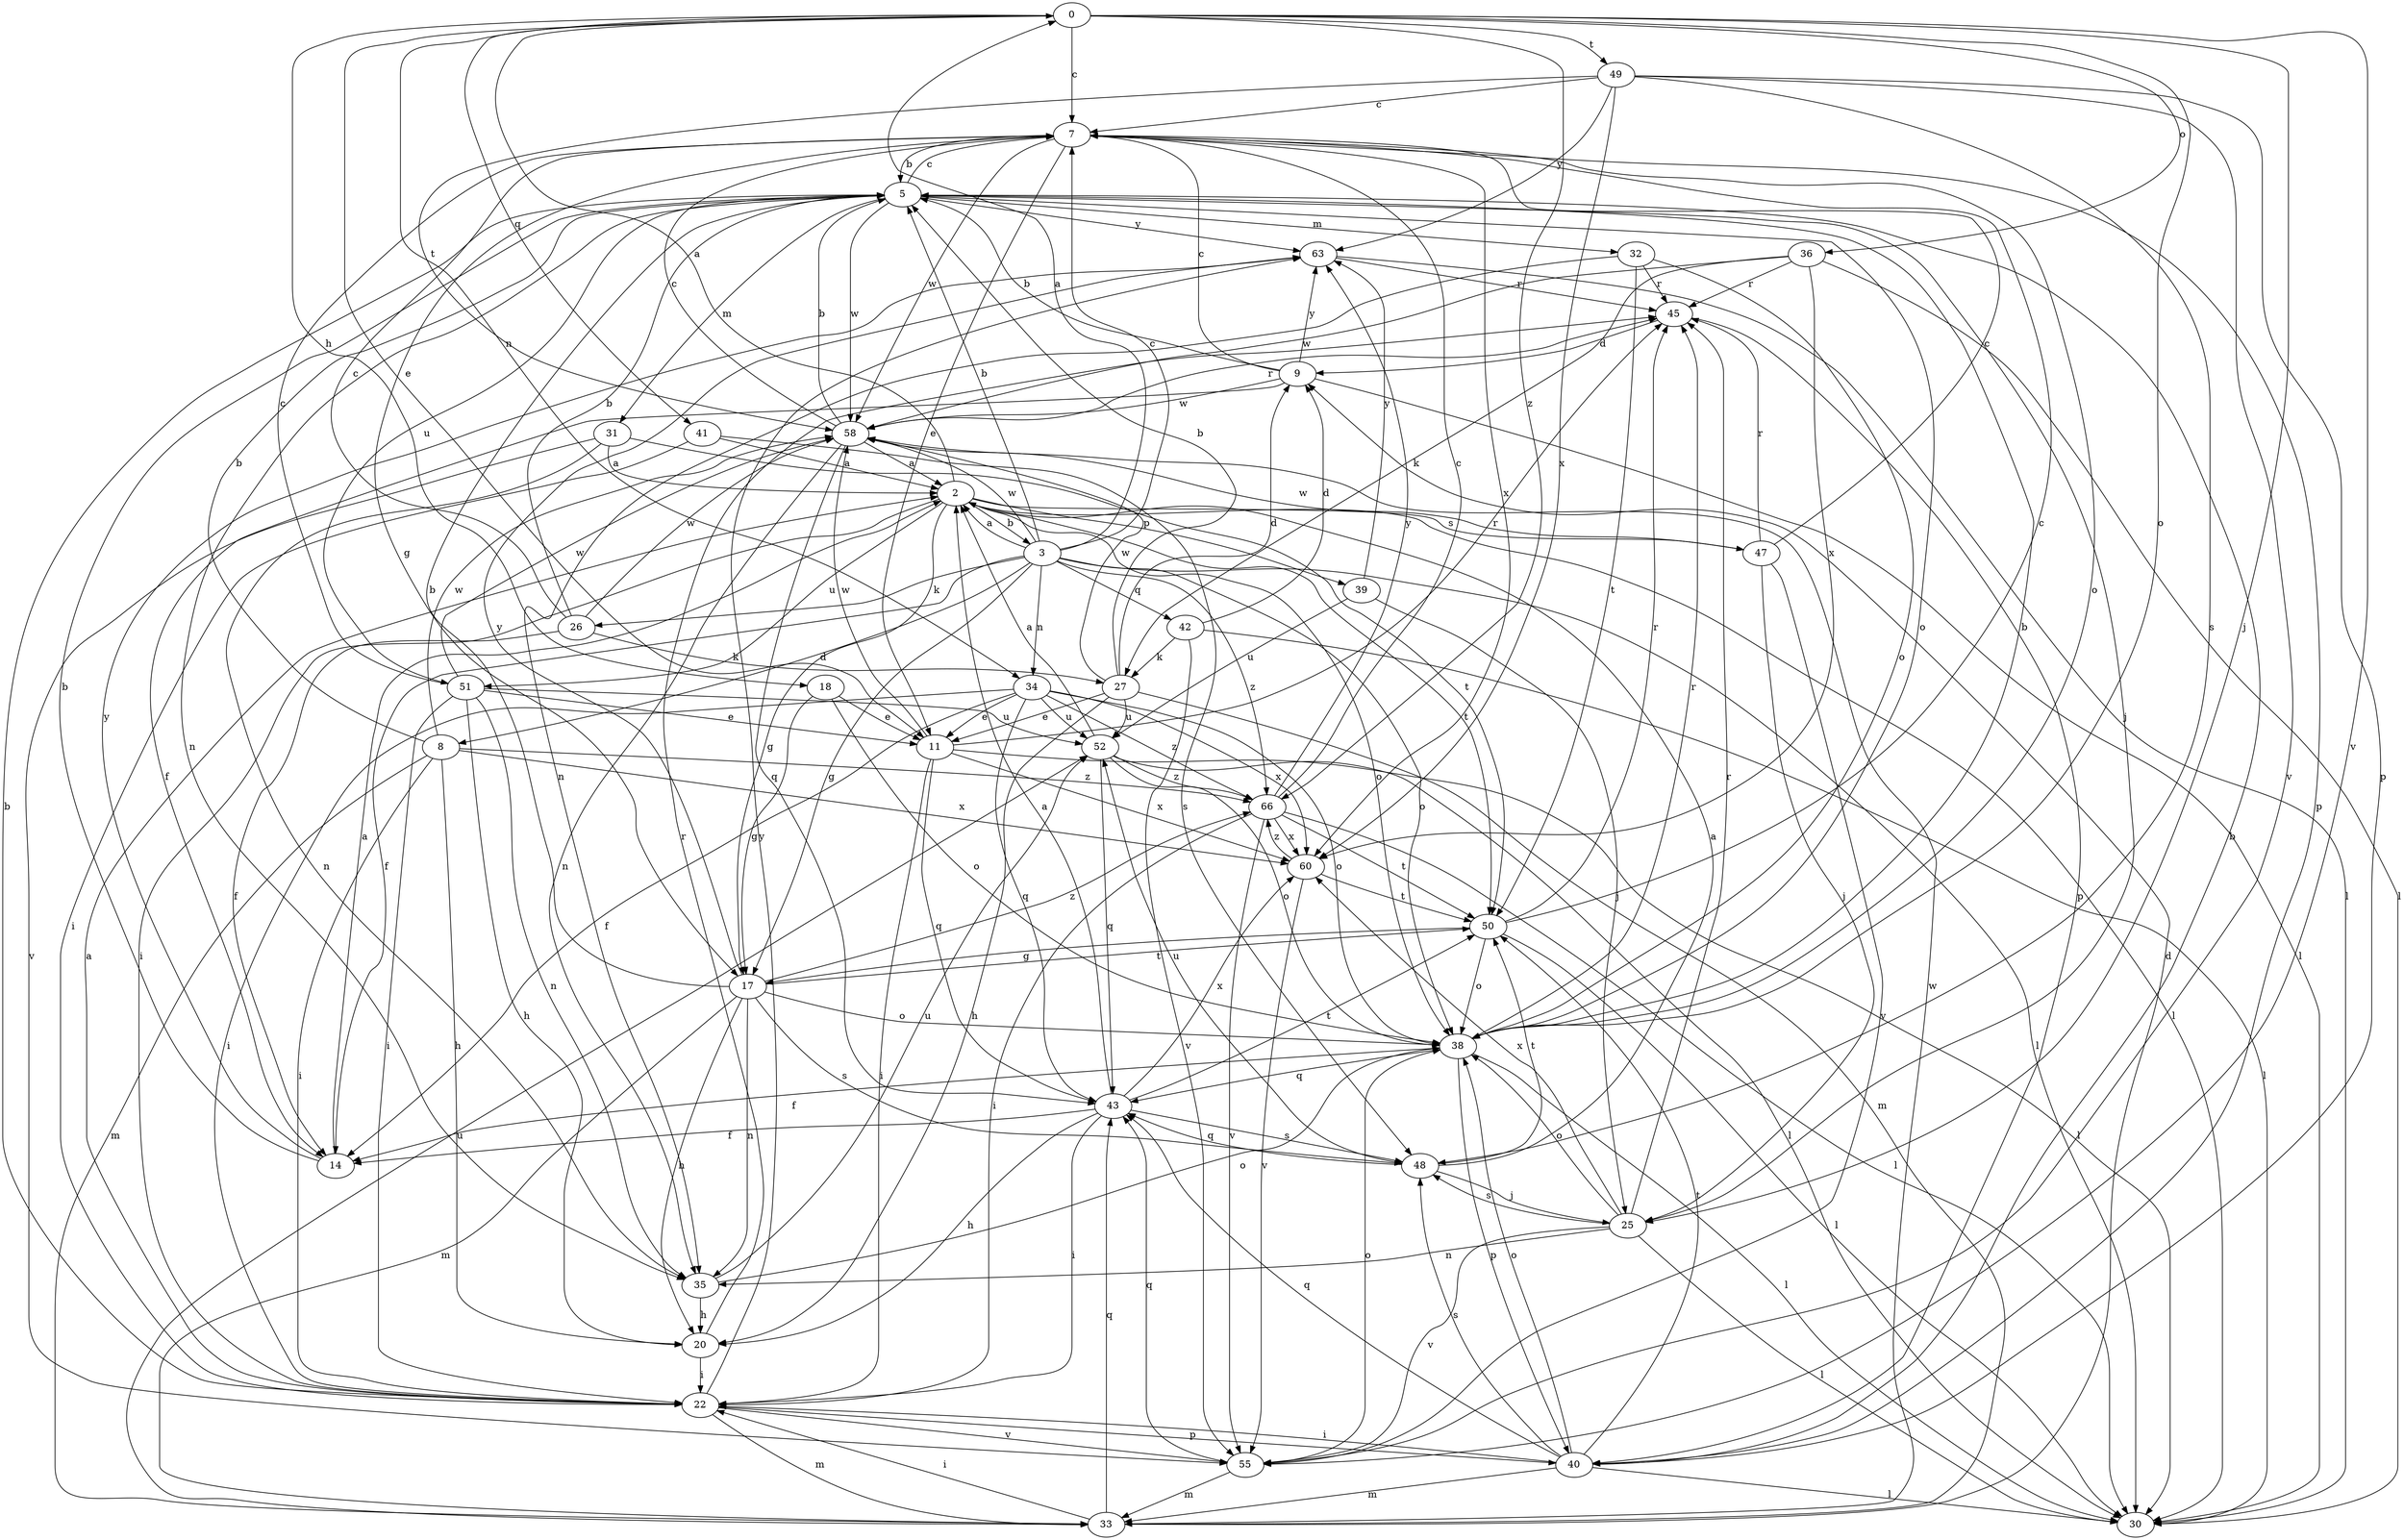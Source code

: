 strict digraph  {
0;
2;
3;
5;
7;
8;
9;
11;
14;
17;
18;
20;
22;
25;
26;
27;
30;
31;
32;
33;
34;
35;
36;
38;
39;
40;
41;
42;
43;
45;
47;
48;
49;
50;
51;
52;
55;
58;
60;
63;
66;
0 -> 7  [label=c];
0 -> 11  [label=e];
0 -> 18  [label=h];
0 -> 25  [label=j];
0 -> 34  [label=n];
0 -> 36  [label=o];
0 -> 38  [label=o];
0 -> 41  [label=q];
0 -> 49  [label=t];
0 -> 55  [label=v];
0 -> 66  [label=z];
2 -> 0  [label=a];
2 -> 3  [label=b];
2 -> 17  [label=g];
2 -> 22  [label=i];
2 -> 30  [label=l];
2 -> 38  [label=o];
2 -> 39  [label=p];
2 -> 47  [label=s];
2 -> 50  [label=t];
2 -> 51  [label=u];
3 -> 0  [label=a];
3 -> 2  [label=a];
3 -> 5  [label=b];
3 -> 7  [label=c];
3 -> 8  [label=d];
3 -> 14  [label=f];
3 -> 17  [label=g];
3 -> 26  [label=k];
3 -> 30  [label=l];
3 -> 34  [label=n];
3 -> 38  [label=o];
3 -> 42  [label=q];
3 -> 58  [label=w];
3 -> 66  [label=z];
5 -> 7  [label=c];
5 -> 25  [label=j];
5 -> 31  [label=m];
5 -> 32  [label=m];
5 -> 35  [label=n];
5 -> 38  [label=o];
5 -> 51  [label=u];
5 -> 58  [label=w];
5 -> 63  [label=y];
7 -> 5  [label=b];
7 -> 11  [label=e];
7 -> 17  [label=g];
7 -> 38  [label=o];
7 -> 40  [label=p];
7 -> 58  [label=w];
7 -> 60  [label=x];
8 -> 5  [label=b];
8 -> 20  [label=h];
8 -> 22  [label=i];
8 -> 33  [label=m];
8 -> 58  [label=w];
8 -> 60  [label=x];
8 -> 66  [label=z];
9 -> 5  [label=b];
9 -> 7  [label=c];
9 -> 14  [label=f];
9 -> 30  [label=l];
9 -> 58  [label=w];
9 -> 63  [label=y];
11 -> 22  [label=i];
11 -> 30  [label=l];
11 -> 43  [label=q];
11 -> 45  [label=r];
11 -> 58  [label=w];
11 -> 60  [label=x];
14 -> 2  [label=a];
14 -> 5  [label=b];
14 -> 63  [label=y];
17 -> 5  [label=b];
17 -> 20  [label=h];
17 -> 33  [label=m];
17 -> 35  [label=n];
17 -> 38  [label=o];
17 -> 48  [label=s];
17 -> 50  [label=t];
17 -> 63  [label=y];
17 -> 66  [label=z];
18 -> 11  [label=e];
18 -> 17  [label=g];
18 -> 38  [label=o];
20 -> 22  [label=i];
20 -> 45  [label=r];
22 -> 2  [label=a];
22 -> 5  [label=b];
22 -> 33  [label=m];
22 -> 40  [label=p];
22 -> 55  [label=v];
22 -> 63  [label=y];
25 -> 30  [label=l];
25 -> 35  [label=n];
25 -> 38  [label=o];
25 -> 45  [label=r];
25 -> 48  [label=s];
25 -> 55  [label=v];
25 -> 60  [label=x];
26 -> 5  [label=b];
26 -> 7  [label=c];
26 -> 14  [label=f];
26 -> 27  [label=k];
26 -> 58  [label=w];
27 -> 5  [label=b];
27 -> 9  [label=d];
27 -> 11  [label=e];
27 -> 20  [label=h];
27 -> 33  [label=m];
27 -> 52  [label=u];
27 -> 58  [label=w];
31 -> 2  [label=a];
31 -> 35  [label=n];
31 -> 50  [label=t];
31 -> 55  [label=v];
32 -> 35  [label=n];
32 -> 38  [label=o];
32 -> 45  [label=r];
32 -> 50  [label=t];
33 -> 9  [label=d];
33 -> 22  [label=i];
33 -> 43  [label=q];
33 -> 52  [label=u];
33 -> 58  [label=w];
34 -> 11  [label=e];
34 -> 14  [label=f];
34 -> 22  [label=i];
34 -> 38  [label=o];
34 -> 43  [label=q];
34 -> 52  [label=u];
34 -> 60  [label=x];
34 -> 66  [label=z];
35 -> 20  [label=h];
35 -> 38  [label=o];
35 -> 52  [label=u];
36 -> 27  [label=k];
36 -> 30  [label=l];
36 -> 45  [label=r];
36 -> 58  [label=w];
36 -> 60  [label=x];
38 -> 5  [label=b];
38 -> 14  [label=f];
38 -> 30  [label=l];
38 -> 40  [label=p];
38 -> 43  [label=q];
38 -> 45  [label=r];
39 -> 25  [label=j];
39 -> 52  [label=u];
39 -> 63  [label=y];
40 -> 5  [label=b];
40 -> 22  [label=i];
40 -> 30  [label=l];
40 -> 33  [label=m];
40 -> 38  [label=o];
40 -> 43  [label=q];
40 -> 48  [label=s];
40 -> 50  [label=t];
41 -> 2  [label=a];
41 -> 22  [label=i];
41 -> 48  [label=s];
42 -> 9  [label=d];
42 -> 27  [label=k];
42 -> 30  [label=l];
42 -> 55  [label=v];
43 -> 2  [label=a];
43 -> 14  [label=f];
43 -> 20  [label=h];
43 -> 22  [label=i];
43 -> 48  [label=s];
43 -> 50  [label=t];
43 -> 60  [label=x];
45 -> 9  [label=d];
45 -> 40  [label=p];
47 -> 7  [label=c];
47 -> 25  [label=j];
47 -> 45  [label=r];
47 -> 55  [label=v];
47 -> 58  [label=w];
48 -> 2  [label=a];
48 -> 25  [label=j];
48 -> 43  [label=q];
48 -> 50  [label=t];
48 -> 52  [label=u];
49 -> 7  [label=c];
49 -> 40  [label=p];
49 -> 48  [label=s];
49 -> 55  [label=v];
49 -> 58  [label=t];
49 -> 60  [label=x];
49 -> 63  [label=y];
50 -> 7  [label=c];
50 -> 17  [label=g];
50 -> 30  [label=l];
50 -> 38  [label=o];
50 -> 45  [label=r];
51 -> 7  [label=c];
51 -> 11  [label=e];
51 -> 20  [label=h];
51 -> 22  [label=i];
51 -> 35  [label=n];
51 -> 52  [label=u];
51 -> 58  [label=w];
52 -> 2  [label=a];
52 -> 30  [label=l];
52 -> 38  [label=o];
52 -> 43  [label=q];
52 -> 66  [label=z];
55 -> 33  [label=m];
55 -> 38  [label=o];
55 -> 43  [label=q];
58 -> 2  [label=a];
58 -> 5  [label=b];
58 -> 7  [label=c];
58 -> 35  [label=n];
58 -> 43  [label=q];
58 -> 45  [label=r];
60 -> 50  [label=t];
60 -> 55  [label=v];
60 -> 66  [label=z];
63 -> 30  [label=l];
63 -> 45  [label=r];
66 -> 7  [label=c];
66 -> 22  [label=i];
66 -> 30  [label=l];
66 -> 50  [label=t];
66 -> 55  [label=v];
66 -> 60  [label=x];
66 -> 63  [label=y];
}
